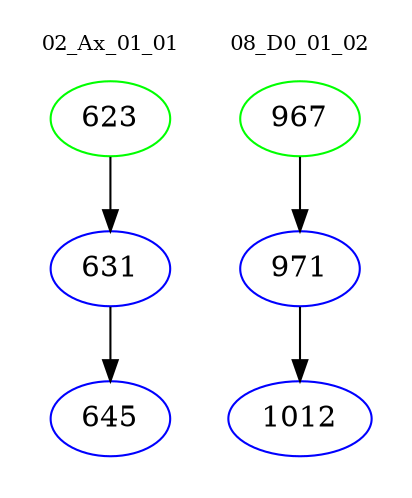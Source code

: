 digraph{
subgraph cluster_0 {
color = white
label = "02_Ax_01_01";
fontsize=10;
T0_623 [label="623", color="green"]
T0_623 -> T0_631 [color="black"]
T0_631 [label="631", color="blue"]
T0_631 -> T0_645 [color="black"]
T0_645 [label="645", color="blue"]
}
subgraph cluster_1 {
color = white
label = "08_D0_01_02";
fontsize=10;
T1_967 [label="967", color="green"]
T1_967 -> T1_971 [color="black"]
T1_971 [label="971", color="blue"]
T1_971 -> T1_1012 [color="black"]
T1_1012 [label="1012", color="blue"]
}
}
